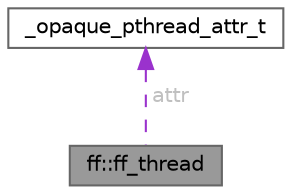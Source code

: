 digraph "ff::ff_thread"
{
 // LATEX_PDF_SIZE
  bgcolor="transparent";
  edge [fontname=Helvetica,fontsize=10,labelfontname=Helvetica,labelfontsize=10];
  node [fontname=Helvetica,fontsize=10,shape=box,height=0.2,width=0.4];
  Node1 [id="Node000001",label="ff::ff_thread",height=0.2,width=0.4,color="gray40", fillcolor="grey60", style="filled", fontcolor="black",tooltip="thread container for (leaves) ff_node"];
  Node2 -> Node1 [id="edge1_Node000001_Node000002",dir="back",color="darkorchid3",style="dashed",tooltip=" ",label=" attr",fontcolor="grey" ];
  Node2 [id="Node000002",label="_opaque_pthread_attr_t",height=0.2,width=0.4,color="gray40", fillcolor="white", style="filled",URL="$struct__opaque__pthread__attr__t.html",tooltip=" "];
}
